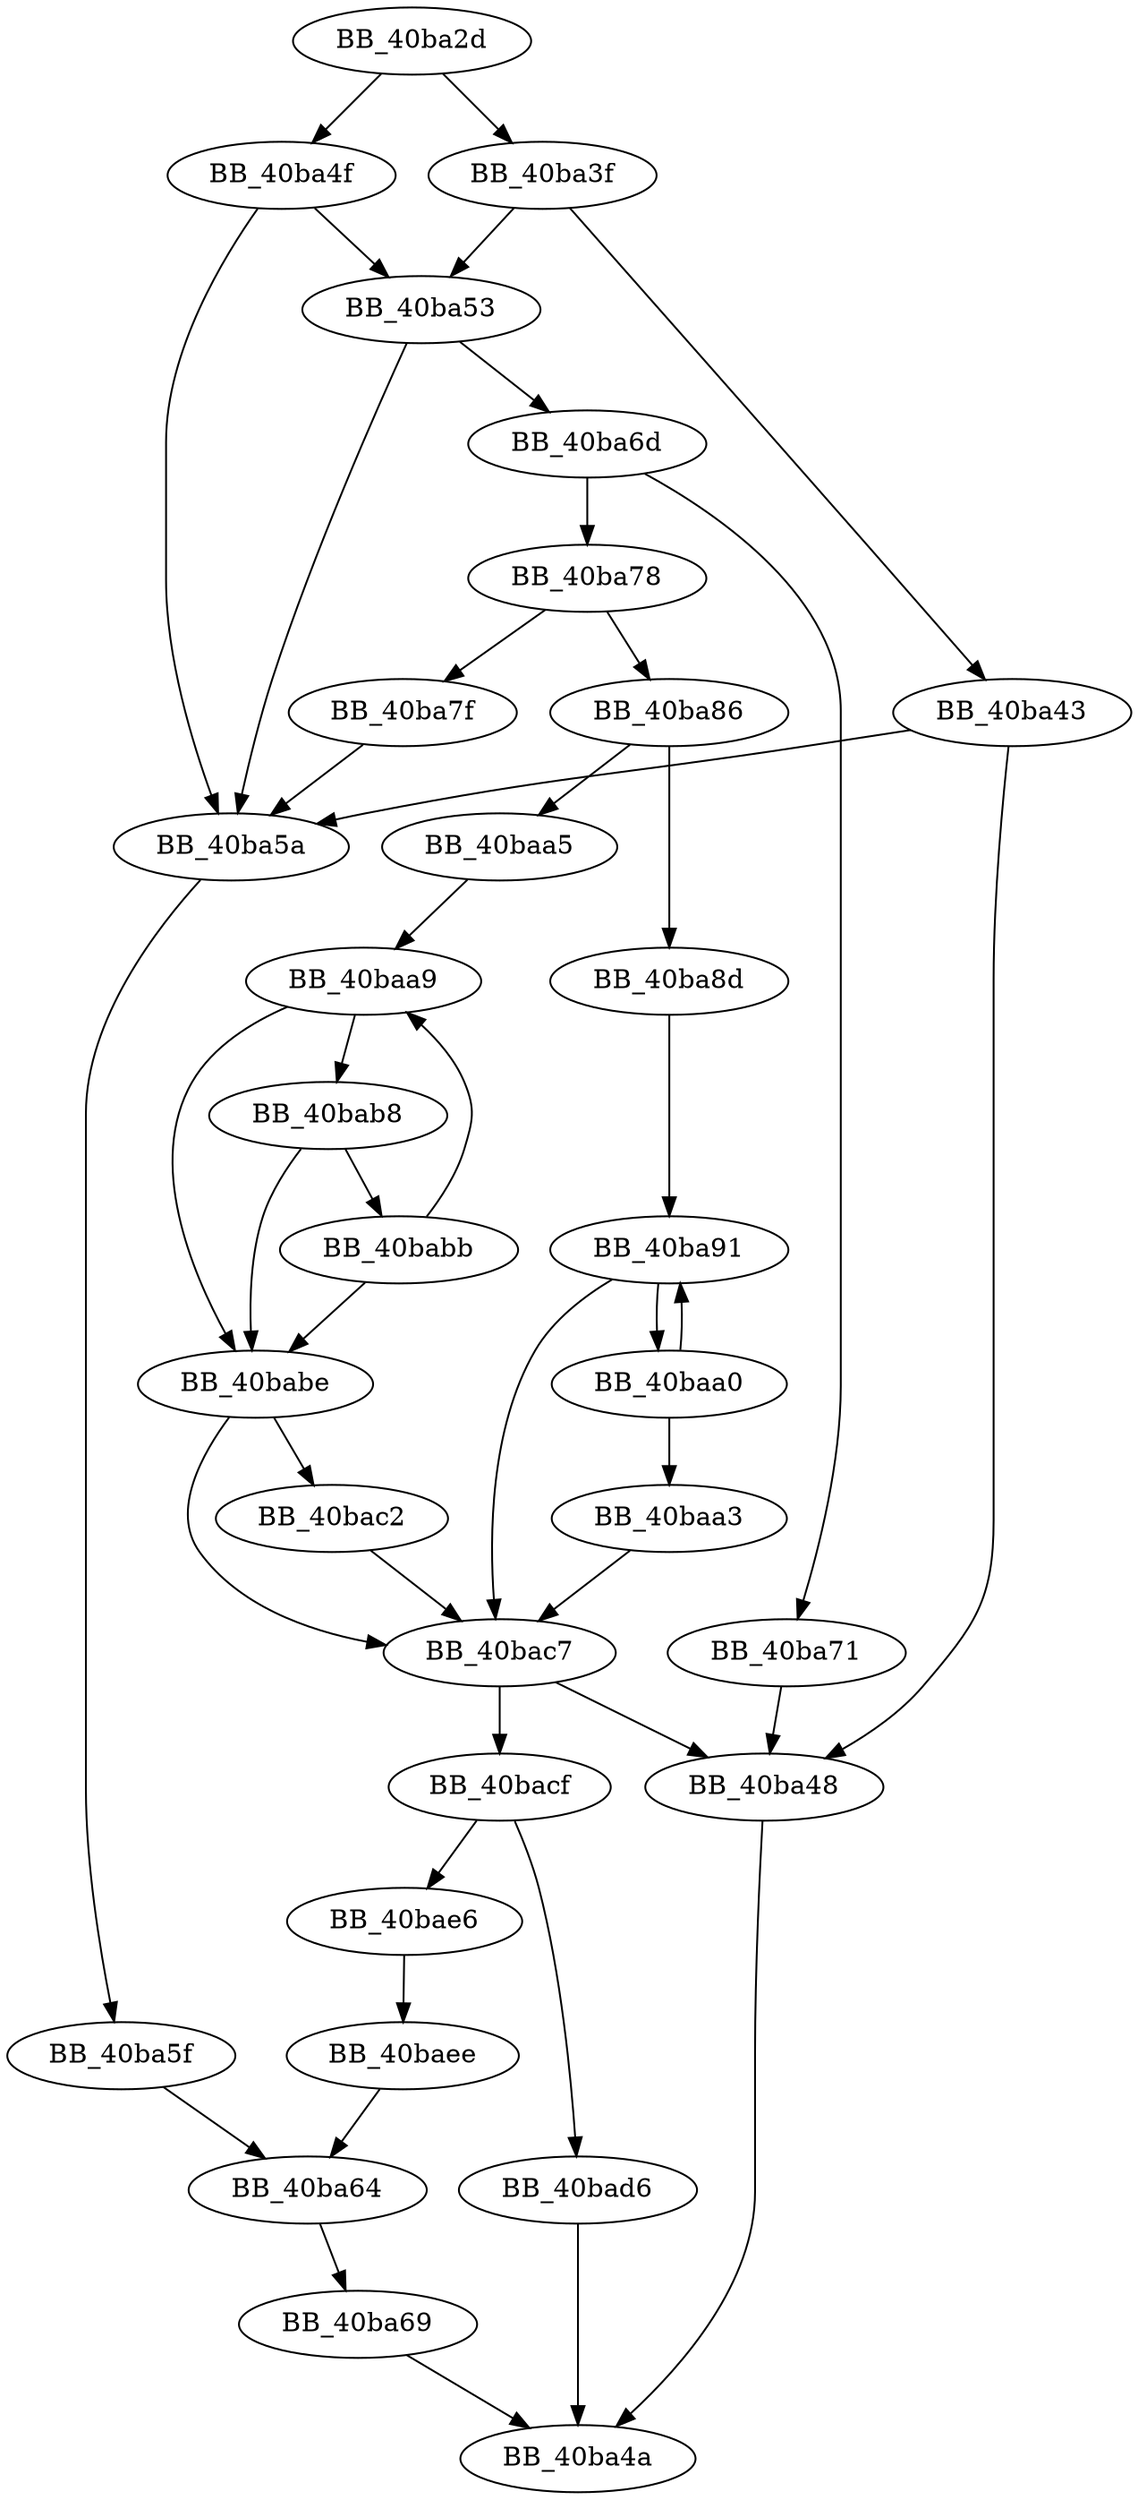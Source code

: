 DiGraph _wcsncpy_s{
BB_40ba2d->BB_40ba3f
BB_40ba2d->BB_40ba4f
BB_40ba3f->BB_40ba43
BB_40ba3f->BB_40ba53
BB_40ba43->BB_40ba48
BB_40ba43->BB_40ba5a
BB_40ba48->BB_40ba4a
BB_40ba4f->BB_40ba53
BB_40ba4f->BB_40ba5a
BB_40ba53->BB_40ba5a
BB_40ba53->BB_40ba6d
BB_40ba5a->BB_40ba5f
BB_40ba5f->BB_40ba64
BB_40ba64->BB_40ba69
BB_40ba69->BB_40ba4a
BB_40ba6d->BB_40ba71
BB_40ba6d->BB_40ba78
BB_40ba71->BB_40ba48
BB_40ba78->BB_40ba7f
BB_40ba78->BB_40ba86
BB_40ba7f->BB_40ba5a
BB_40ba86->BB_40ba8d
BB_40ba86->BB_40baa5
BB_40ba8d->BB_40ba91
BB_40ba91->BB_40baa0
BB_40ba91->BB_40bac7
BB_40baa0->BB_40ba91
BB_40baa0->BB_40baa3
BB_40baa3->BB_40bac7
BB_40baa5->BB_40baa9
BB_40baa9->BB_40bab8
BB_40baa9->BB_40babe
BB_40bab8->BB_40babb
BB_40bab8->BB_40babe
BB_40babb->BB_40baa9
BB_40babb->BB_40babe
BB_40babe->BB_40bac2
BB_40babe->BB_40bac7
BB_40bac2->BB_40bac7
BB_40bac7->BB_40ba48
BB_40bac7->BB_40bacf
BB_40bacf->BB_40bad6
BB_40bacf->BB_40bae6
BB_40bad6->BB_40ba4a
BB_40bae6->BB_40baee
BB_40baee->BB_40ba64
}
